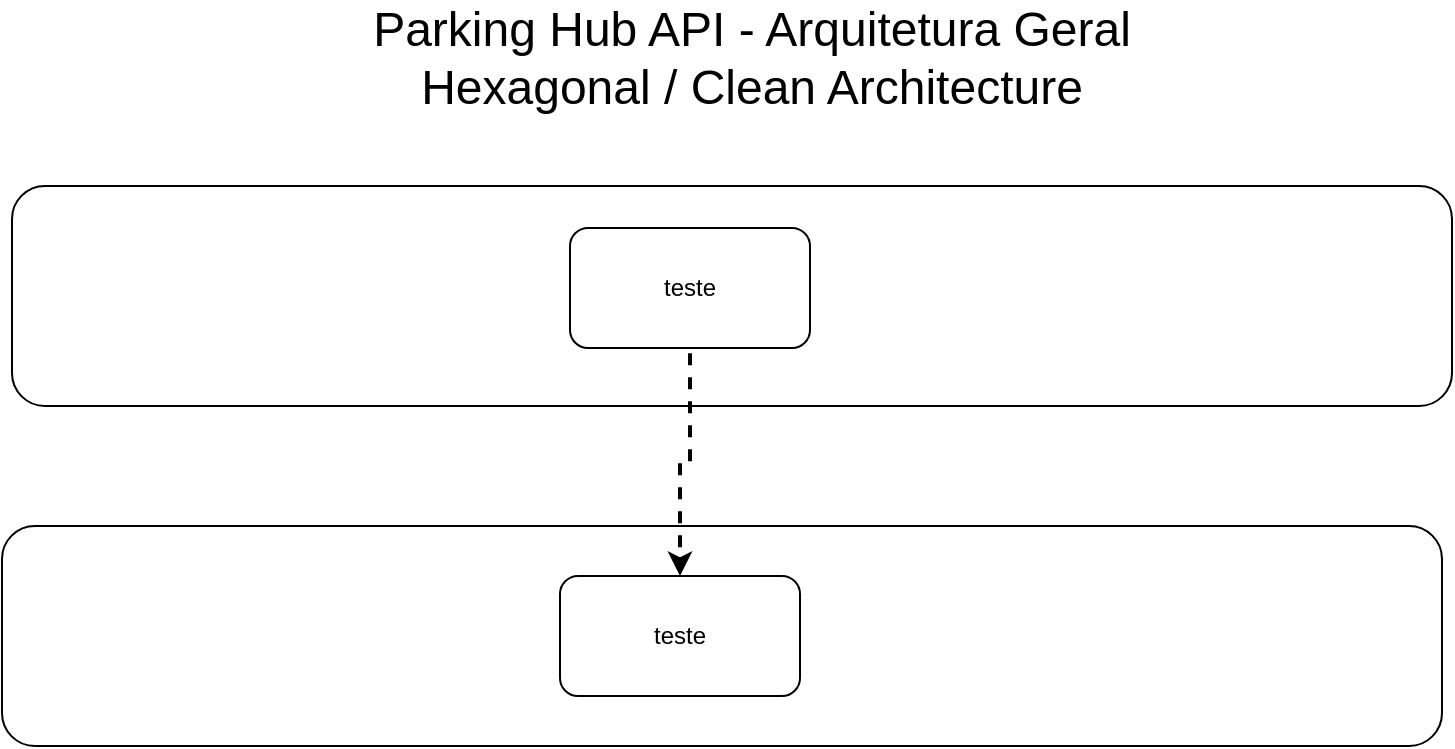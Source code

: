 <mxfile version="28.0.7">
  <diagram name="Página-1" id="waUbrjTIYsetLemBl0IZ">
    <mxGraphModel dx="912" dy="784" grid="0" gridSize="10" guides="1" tooltips="1" connect="1" arrows="1" fold="1" page="1" pageScale="1" pageWidth="827" pageHeight="1169" background="light-dark(#FFFFFF,#121212)" math="0" shadow="0">
      <root>
        <mxCell id="0" />
        <mxCell id="1" parent="0" />
        <mxCell id="kGvfVSLyYarrMI20Bhmv-4" value="&lt;font style=&quot;font-size: 24px;&quot;&gt;Parking Hub API - Arquitetura Geral&lt;br&gt;Hexagonal / Clean Architecture&lt;/font&gt;" style="text;html=1;align=center;verticalAlign=middle;whiteSpace=wrap;rounded=0;labelBackgroundColor=default;" parent="1" vertex="1">
          <mxGeometry x="254" y="70" width="440" height="30" as="geometry" />
        </mxCell>
        <mxCell id="kGvfVSLyYarrMI20Bhmv-10" value="" style="rounded=1;whiteSpace=wrap;html=1;labelBackgroundColor=default;" parent="1" vertex="1">
          <mxGeometry x="104" y="149" width="720" height="110" as="geometry" />
        </mxCell>
        <mxCell id="kGvfVSLyYarrMI20Bhmv-12" value="" style="rounded=1;whiteSpace=wrap;html=1;labelBackgroundColor=default;" parent="1" vertex="1">
          <mxGeometry x="99" y="319" width="720" height="110" as="geometry" />
        </mxCell>
        <mxCell id="kGvfVSLyYarrMI20Bhmv-22" style="edgeStyle=orthogonalEdgeStyle;rounded=0;orthogonalLoop=1;jettySize=auto;html=1;dashed=1;strokeWidth=2;strokeColor=light-dark(#000000,#FF8000);flowAnimation=1;" parent="1" source="kGvfVSLyYarrMI20Bhmv-18" target="kGvfVSLyYarrMI20Bhmv-21" edge="1">
          <mxGeometry relative="1" as="geometry" />
        </mxCell>
        <mxCell id="kGvfVSLyYarrMI20Bhmv-18" value="teste" style="rounded=1;whiteSpace=wrap;html=1;strokeColor=light-dark(#000000,#3333FF);" parent="1" vertex="1">
          <mxGeometry x="383" y="170" width="120" height="60" as="geometry" />
        </mxCell>
        <mxCell id="kGvfVSLyYarrMI20Bhmv-21" value="teste" style="rounded=1;whiteSpace=wrap;html=1;" parent="1" vertex="1">
          <mxGeometry x="378" y="344" width="120" height="60" as="geometry" />
        </mxCell>
      </root>
    </mxGraphModel>
  </diagram>
</mxfile>
